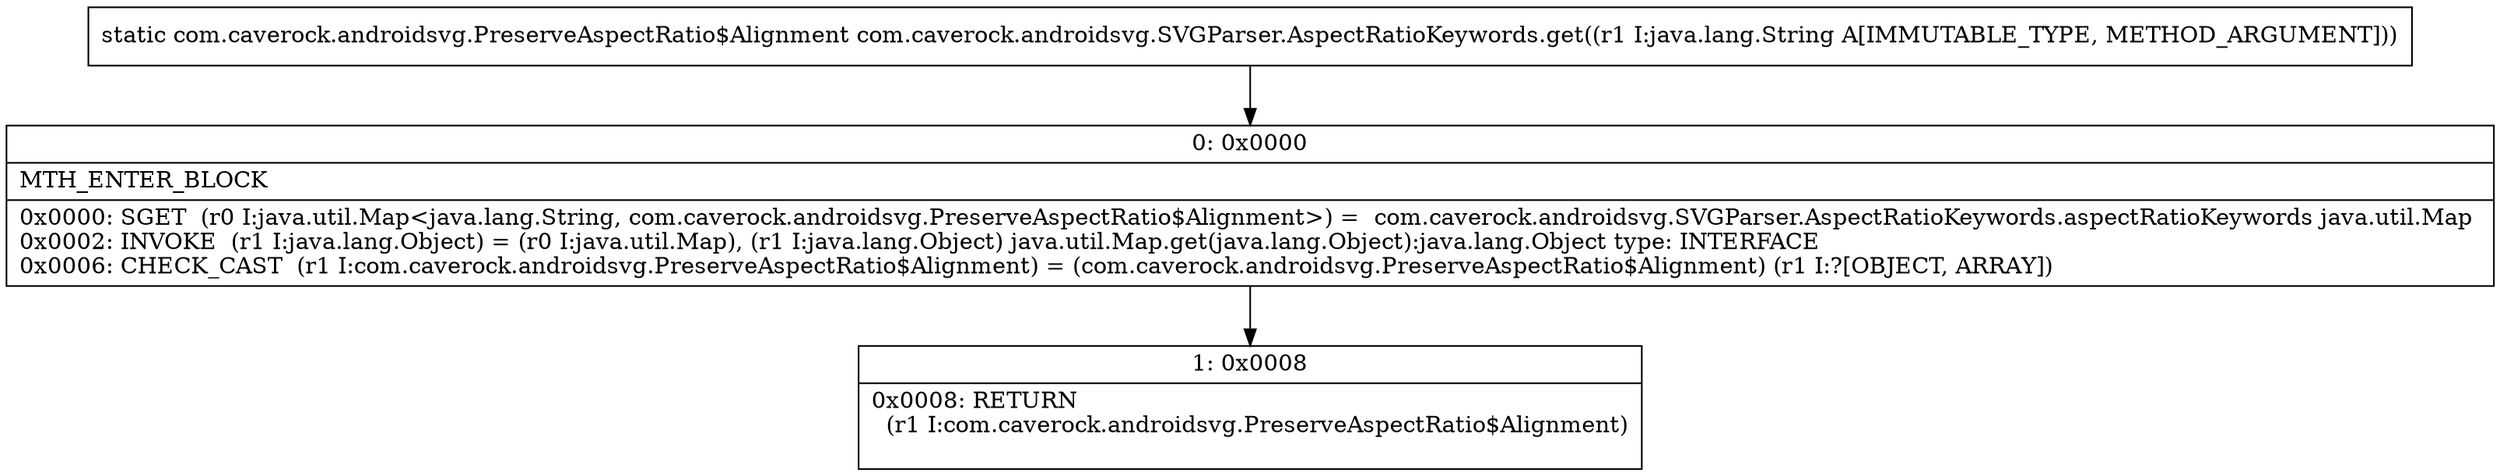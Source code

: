 digraph "CFG forcom.caverock.androidsvg.SVGParser.AspectRatioKeywords.get(Ljava\/lang\/String;)Lcom\/caverock\/androidsvg\/PreserveAspectRatio$Alignment;" {
Node_0 [shape=record,label="{0\:\ 0x0000|MTH_ENTER_BLOCK\l|0x0000: SGET  (r0 I:java.util.Map\<java.lang.String, com.caverock.androidsvg.PreserveAspectRatio$Alignment\>) =  com.caverock.androidsvg.SVGParser.AspectRatioKeywords.aspectRatioKeywords java.util.Map \l0x0002: INVOKE  (r1 I:java.lang.Object) = (r0 I:java.util.Map), (r1 I:java.lang.Object) java.util.Map.get(java.lang.Object):java.lang.Object type: INTERFACE \l0x0006: CHECK_CAST  (r1 I:com.caverock.androidsvg.PreserveAspectRatio$Alignment) = (com.caverock.androidsvg.PreserveAspectRatio$Alignment) (r1 I:?[OBJECT, ARRAY]) \l}"];
Node_1 [shape=record,label="{1\:\ 0x0008|0x0008: RETURN  \l  (r1 I:com.caverock.androidsvg.PreserveAspectRatio$Alignment)\l \l}"];
MethodNode[shape=record,label="{static com.caverock.androidsvg.PreserveAspectRatio$Alignment com.caverock.androidsvg.SVGParser.AspectRatioKeywords.get((r1 I:java.lang.String A[IMMUTABLE_TYPE, METHOD_ARGUMENT])) }"];
MethodNode -> Node_0;
Node_0 -> Node_1;
}

